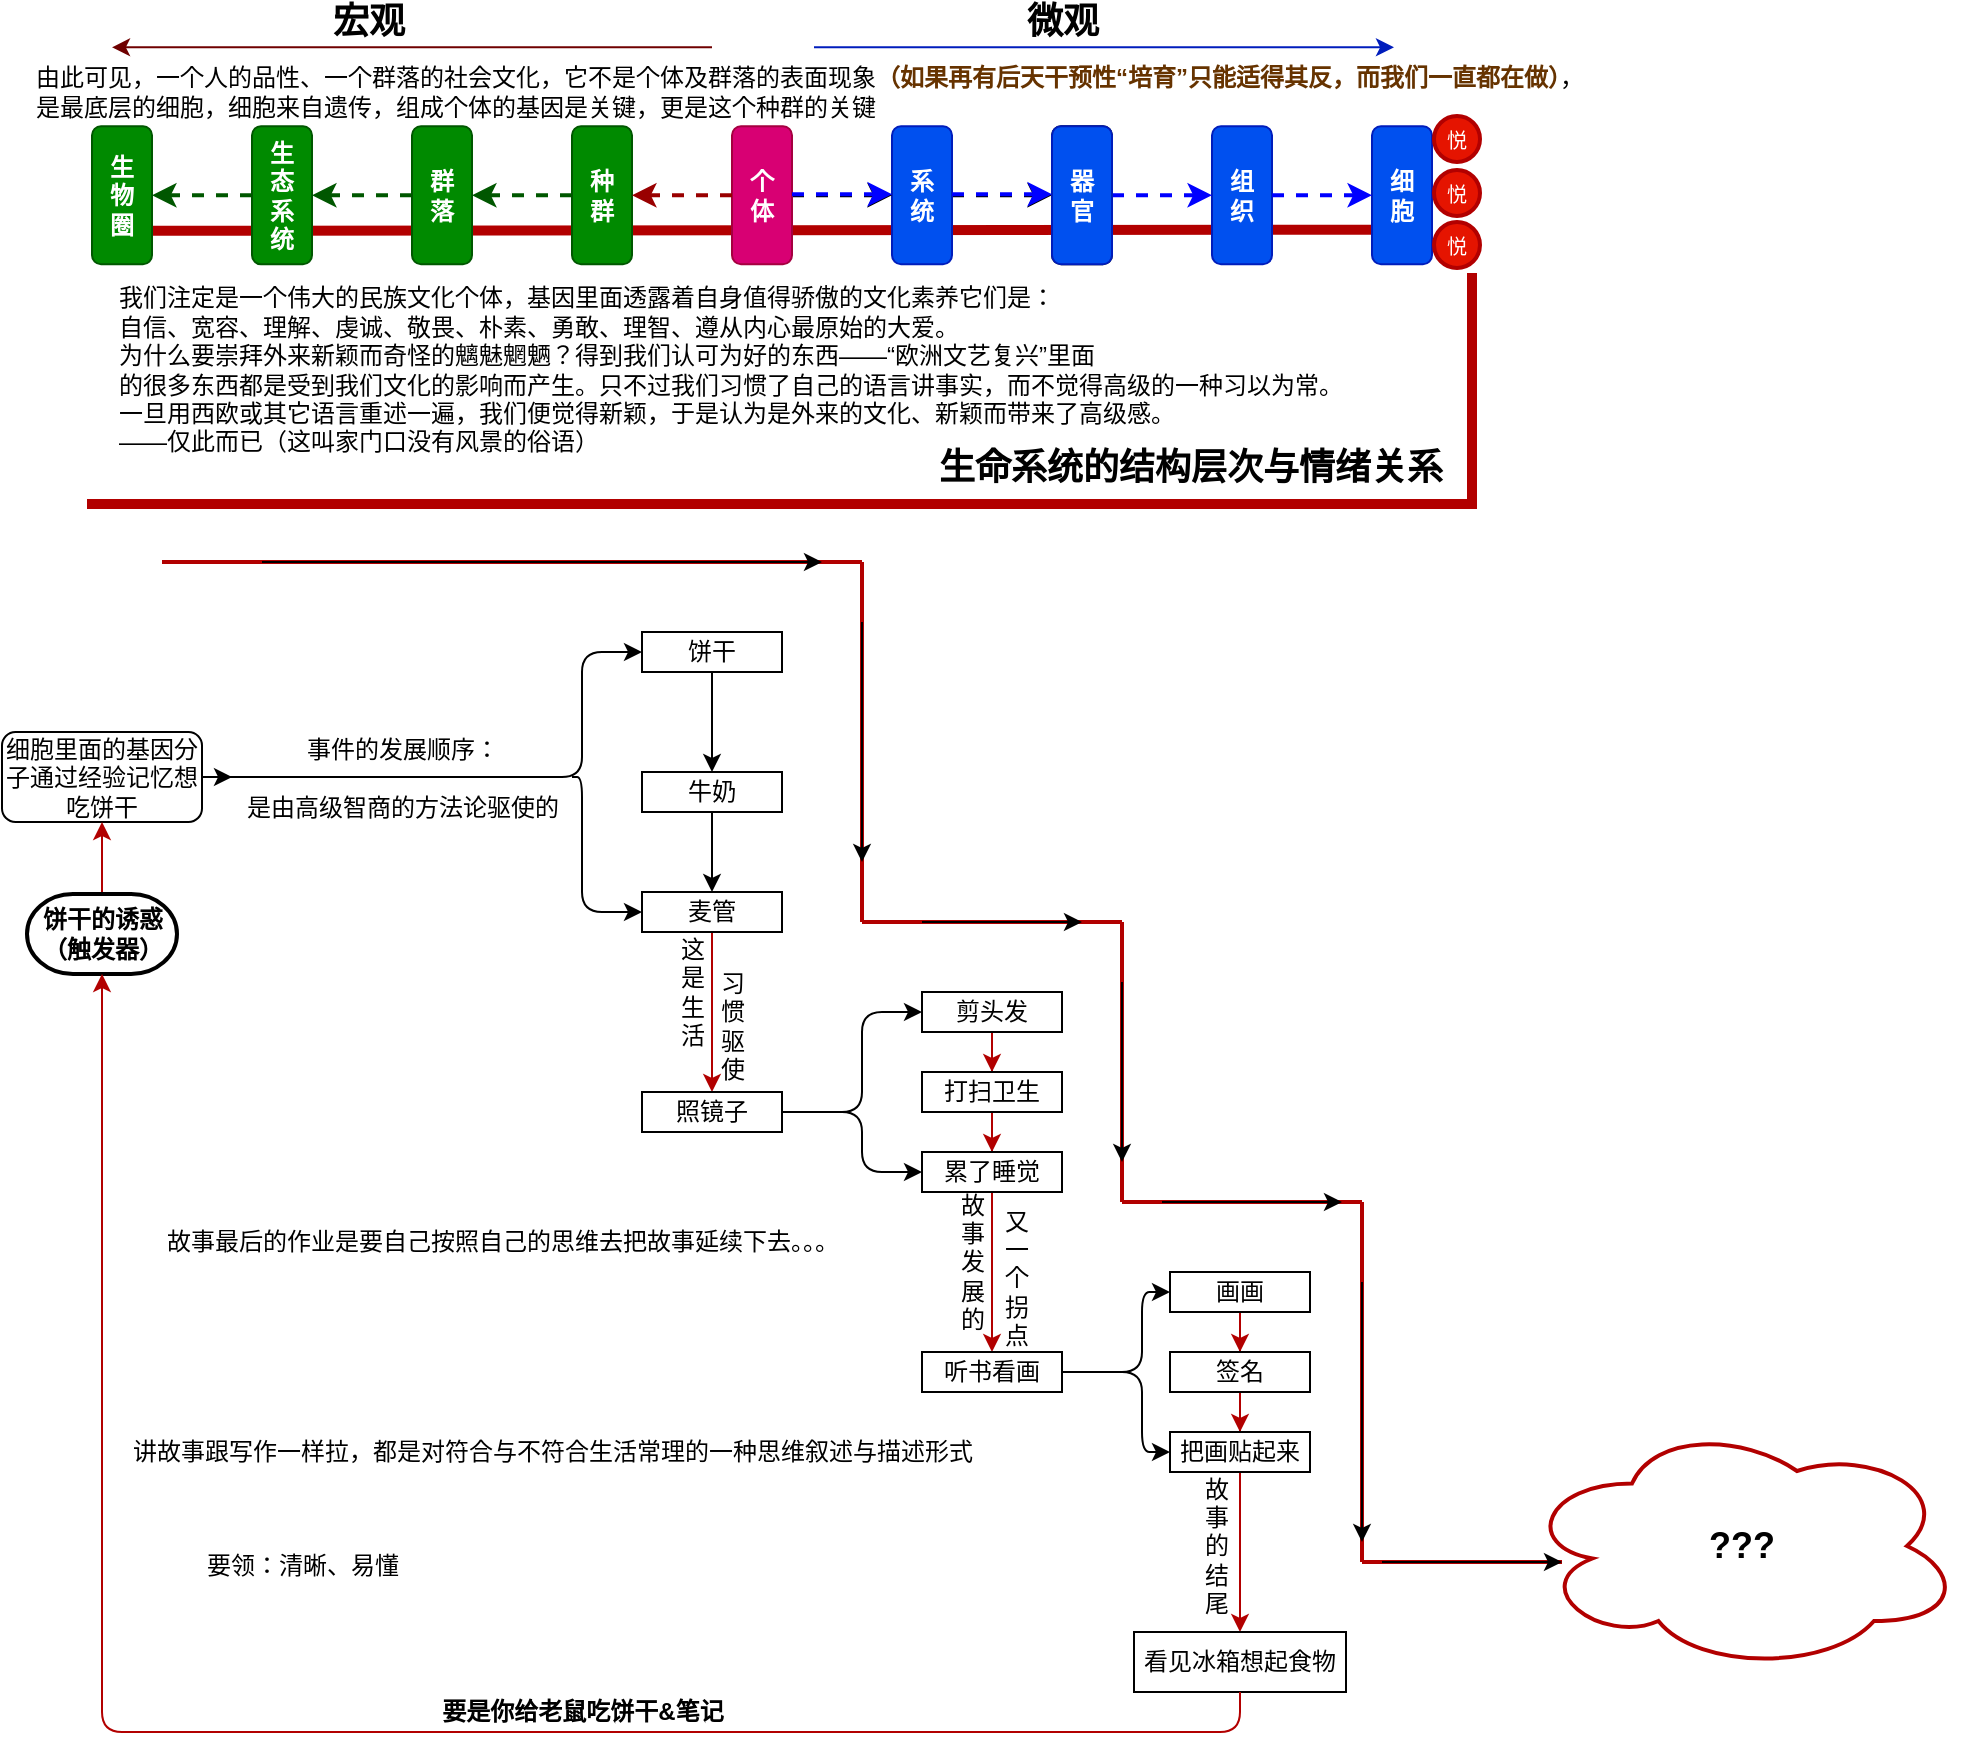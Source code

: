 <mxfile version="21.7.5" type="github">
  <diagram id="CZGxiTV1HHT-Hle2AOIO" name="Page-1">
    <mxGraphModel dx="1434" dy="1919" grid="0" gridSize="10" guides="1" tooltips="1" connect="1" arrows="1" fold="1" page="1" pageScale="1" pageWidth="827" pageHeight="1169" math="0" shadow="0">
      <root>
        <mxCell id="0" />
        <mxCell id="1" parent="0" />
        <mxCell id="zMtAbFJLzHjJMqz4dgE3-95" value="&lt;b&gt;&lt;font style=&quot;font-size: 18px&quot;&gt;???&lt;/font&gt;&lt;/b&gt;" style="ellipse;shape=cloud;whiteSpace=wrap;html=1;strokeColor=#B20000;strokeWidth=2;" parent="1" vertex="1">
          <mxGeometry x="800" y="429.5" width="220" height="125" as="geometry" />
        </mxCell>
        <mxCell id="tRS6Hl0KniXjDHovvrDN-4" value="" style="edgeStyle=orthogonalEdgeStyle;rounded=0;orthogonalLoop=1;jettySize=auto;html=1;" parent="1" source="tRS6Hl0KniXjDHovvrDN-2" target="tRS6Hl0KniXjDHovvrDN-3" edge="1">
          <mxGeometry relative="1" as="geometry" />
        </mxCell>
        <mxCell id="tRS6Hl0KniXjDHovvrDN-2" value="饼干" style="rounded=0;whiteSpace=wrap;html=1;" parent="1" vertex="1">
          <mxGeometry x="360" y="35" width="70" height="20" as="geometry" />
        </mxCell>
        <mxCell id="tRS6Hl0KniXjDHovvrDN-6" value="" style="edgeStyle=orthogonalEdgeStyle;rounded=0;orthogonalLoop=1;jettySize=auto;html=1;" parent="1" source="tRS6Hl0KniXjDHovvrDN-3" target="tRS6Hl0KniXjDHovvrDN-5" edge="1">
          <mxGeometry relative="1" as="geometry" />
        </mxCell>
        <mxCell id="tRS6Hl0KniXjDHovvrDN-3" value="牛奶" style="rounded=0;whiteSpace=wrap;html=1;" parent="1" vertex="1">
          <mxGeometry x="360" y="105" width="70" height="20" as="geometry" />
        </mxCell>
        <mxCell id="zMtAbFJLzHjJMqz4dgE3-47" value="" style="edgeStyle=orthogonalEdgeStyle;rounded=0;orthogonalLoop=1;jettySize=auto;html=1;strokeColor=#B20000;strokeWidth=1;" parent="1" source="tRS6Hl0KniXjDHovvrDN-5" target="zMtAbFJLzHjJMqz4dgE3-46" edge="1">
          <mxGeometry relative="1" as="geometry" />
        </mxCell>
        <mxCell id="tRS6Hl0KniXjDHovvrDN-5" value="麦管" style="rounded=0;whiteSpace=wrap;html=1;" parent="1" vertex="1">
          <mxGeometry x="360" y="165" width="70" height="20" as="geometry" />
        </mxCell>
        <mxCell id="zMtAbFJLzHjJMqz4dgE3-46" value="照镜子" style="rounded=0;whiteSpace=wrap;html=1;" parent="1" vertex="1">
          <mxGeometry x="360" y="265" width="70" height="20" as="geometry" />
        </mxCell>
        <mxCell id="tRS6Hl0KniXjDHovvrDN-10" value="" style="edgeStyle=elbowEdgeStyle;elbow=horizontal;endArrow=classic;html=1;entryX=0;entryY=0.5;entryDx=0;entryDy=0;exitX=1;exitY=0.5;exitDx=0;exitDy=0;" parent="1" source="zMtAbFJLzHjJMqz4dgE3-3" target="tRS6Hl0KniXjDHovvrDN-2" edge="1">
          <mxGeometry width="50" height="50" relative="1" as="geometry">
            <mxPoint x="220" y="115" as="sourcePoint" />
            <mxPoint x="210" y="215" as="targetPoint" />
            <Array as="points">
              <mxPoint x="330" y="85" />
            </Array>
          </mxGeometry>
        </mxCell>
        <mxCell id="tRS6Hl0KniXjDHovvrDN-11" value="" style="edgeStyle=elbowEdgeStyle;elbow=horizontal;endArrow=classic;html=1;entryX=0;entryY=0.5;entryDx=0;entryDy=0;exitX=1;exitY=0.5;exitDx=0;exitDy=0;" parent="1" source="zMtAbFJLzHjJMqz4dgE3-2" target="tRS6Hl0KniXjDHovvrDN-5" edge="1">
          <mxGeometry width="50" height="50" relative="1" as="geometry">
            <mxPoint x="220" y="115" as="sourcePoint" />
            <mxPoint x="370" y="55" as="targetPoint" />
            <Array as="points">
              <mxPoint x="330" y="145" />
            </Array>
          </mxGeometry>
        </mxCell>
        <mxCell id="zMtAbFJLzHjJMqz4dgE3-1" value="&lt;b&gt;要是你给老鼠吃饼干&amp;amp;笔记&lt;/b&gt;" style="text;html=1;align=center;verticalAlign=middle;resizable=0;points=[];autosize=1;" parent="1" vertex="1">
          <mxGeometry x="250" y="565" width="160" height="20" as="geometry" />
        </mxCell>
        <mxCell id="zMtAbFJLzHjJMqz4dgE3-3" value="细胞里面的基因分子通过经验记忆想吃饼干" style="rounded=1;whiteSpace=wrap;html=1;" parent="1" vertex="1">
          <mxGeometry x="40" y="85" width="100" height="45" as="geometry" />
        </mxCell>
        <mxCell id="zMtAbFJLzHjJMqz4dgE3-44" value="" style="edgeStyle=orthogonalEdgeStyle;rounded=0;orthogonalLoop=1;jettySize=auto;html=1;strokeColor=#B20000;strokeWidth=1;entryX=0.5;entryY=1;entryDx=0;entryDy=0;" parent="1" source="zMtAbFJLzHjJMqz4dgE3-4" target="zMtAbFJLzHjJMqz4dgE3-3" edge="1">
          <mxGeometry relative="1" as="geometry">
            <mxPoint x="75" y="85" as="targetPoint" />
          </mxGeometry>
        </mxCell>
        <mxCell id="zMtAbFJLzHjJMqz4dgE3-4" value="&lt;b&gt;饼干的诱惑&lt;br&gt;（触发器）&lt;/b&gt;" style="strokeWidth=2;html=1;shape=mxgraph.flowchart.terminator;whiteSpace=wrap;" parent="1" vertex="1">
          <mxGeometry x="52.5" y="166" width="75" height="40" as="geometry" />
        </mxCell>
        <mxCell id="zMtAbFJLzHjJMqz4dgE3-41" value="" style="group" parent="1" vertex="1" connectable="0">
          <mxGeometry x="85" y="-280" width="806" height="251" as="geometry" />
        </mxCell>
        <mxCell id="zMtAbFJLzHjJMqz4dgE3-36" value="" style="group" parent="zMtAbFJLzHjJMqz4dgE3-41" vertex="1" connectable="0">
          <mxGeometry width="806" height="251" as="geometry" />
        </mxCell>
        <mxCell id="zMtAbFJLzHjJMqz4dgE3-28" value="" style="endArrow=none;html=1;strokeColor=#B20000;strokeWidth=5;entryX=0;entryY=0.75;entryDx=0;entryDy=0;fillColor=#e51400;" parent="zMtAbFJLzHjJMqz4dgE3-36" target="zMtAbFJLzHjJMqz4dgE3-17" edge="1">
          <mxGeometry width="50" height="50" relative="1" as="geometry">
            <mxPoint x="30" y="114.366" as="sourcePoint" />
            <mxPoint x="150" y="111.408" as="targetPoint" />
          </mxGeometry>
        </mxCell>
        <mxCell id="zMtAbFJLzHjJMqz4dgE3-9" value="生&lt;br&gt;物&lt;br&gt;圈" style="rounded=1;whiteSpace=wrap;html=1;fontStyle=1;fillColor=#008a00;strokeColor=#005700;fontColor=#ffffff;" parent="zMtAbFJLzHjJMqz4dgE3-36" vertex="1">
          <mxGeometry y="62.113" width="30" height="69.014" as="geometry" />
        </mxCell>
        <mxCell id="zMtAbFJLzHjJMqz4dgE3-25" value="" style="edgeStyle=orthogonalEdgeStyle;rounded=0;orthogonalLoop=1;jettySize=auto;html=1;dashed=1;strokeWidth=2;strokeColor=#005700;fillColor=#008a00;" parent="zMtAbFJLzHjJMqz4dgE3-36" source="zMtAbFJLzHjJMqz4dgE3-10" target="zMtAbFJLzHjJMqz4dgE3-9" edge="1">
          <mxGeometry relative="1" as="geometry" />
        </mxCell>
        <mxCell id="zMtAbFJLzHjJMqz4dgE3-10" value="生&lt;br&gt;态&lt;br&gt;系&lt;br&gt;统" style="rounded=1;whiteSpace=wrap;html=1;fontStyle=1;fillColor=#008a00;strokeColor=#005700;fontColor=#ffffff;" parent="zMtAbFJLzHjJMqz4dgE3-36" vertex="1">
          <mxGeometry x="80" y="62.113" width="30" height="69.014" as="geometry" />
        </mxCell>
        <mxCell id="zMtAbFJLzHjJMqz4dgE3-24" value="" style="edgeStyle=orthogonalEdgeStyle;rounded=0;orthogonalLoop=1;jettySize=auto;html=1;dashed=1;strokeWidth=2;strokeColor=#005700;fillColor=#008a00;" parent="zMtAbFJLzHjJMqz4dgE3-36" source="zMtAbFJLzHjJMqz4dgE3-11" target="zMtAbFJLzHjJMqz4dgE3-10" edge="1">
          <mxGeometry relative="1" as="geometry" />
        </mxCell>
        <mxCell id="zMtAbFJLzHjJMqz4dgE3-11" value="群&lt;br&gt;落" style="rounded=1;whiteSpace=wrap;html=1;fontStyle=1;fillColor=#008a00;strokeColor=#005700;fontColor=#ffffff;" parent="zMtAbFJLzHjJMqz4dgE3-36" vertex="1">
          <mxGeometry x="160" y="62.113" width="30" height="69.014" as="geometry" />
        </mxCell>
        <mxCell id="zMtAbFJLzHjJMqz4dgE3-12" value="器&lt;br&gt;官" style="rounded=1;whiteSpace=wrap;html=1;fontStyle=1" parent="zMtAbFJLzHjJMqz4dgE3-36" vertex="1">
          <mxGeometry x="480" y="62.113" width="30" height="69.014" as="geometry" />
        </mxCell>
        <mxCell id="zMtAbFJLzHjJMqz4dgE3-19" value="" style="edgeStyle=orthogonalEdgeStyle;rounded=0;orthogonalLoop=1;jettySize=auto;html=1;strokeWidth=2;dashed=1;" parent="zMtAbFJLzHjJMqz4dgE3-36" source="zMtAbFJLzHjJMqz4dgE3-13" target="zMtAbFJLzHjJMqz4dgE3-12" edge="1">
          <mxGeometry relative="1" as="geometry" />
        </mxCell>
        <mxCell id="zMtAbFJLzHjJMqz4dgE3-13" value="系&lt;br&gt;统" style="rounded=1;whiteSpace=wrap;html=1;fontStyle=1;fillColor=#0050ef;strokeColor=#001DBC;fontColor=#ffffff;" parent="zMtAbFJLzHjJMqz4dgE3-36" vertex="1">
          <mxGeometry x="400" y="62.113" width="30" height="69.014" as="geometry" />
        </mxCell>
        <mxCell id="zMtAbFJLzHjJMqz4dgE3-18" value="" style="edgeStyle=orthogonalEdgeStyle;rounded=0;orthogonalLoop=1;jettySize=auto;html=1;strokeWidth=2;dashed=1;" parent="zMtAbFJLzHjJMqz4dgE3-36" source="zMtAbFJLzHjJMqz4dgE3-14" target="zMtAbFJLzHjJMqz4dgE3-13" edge="1">
          <mxGeometry relative="1" as="geometry" />
        </mxCell>
        <mxCell id="zMtAbFJLzHjJMqz4dgE3-14" value="个&lt;br&gt;体" style="rounded=1;whiteSpace=wrap;html=1;fontStyle=1;fillColor=#d80073;strokeColor=#A50040;fontColor=#ffffff;" parent="zMtAbFJLzHjJMqz4dgE3-36" vertex="1">
          <mxGeometry x="320" y="62.113" width="30" height="69.014" as="geometry" />
        </mxCell>
        <mxCell id="zMtAbFJLzHjJMqz4dgE3-23" value="" style="edgeStyle=orthogonalEdgeStyle;rounded=0;orthogonalLoop=1;jettySize=auto;html=1;dashed=1;strokeWidth=2;strokeColor=#005700;fillColor=#008a00;" parent="zMtAbFJLzHjJMqz4dgE3-36" source="zMtAbFJLzHjJMqz4dgE3-15" target="zMtAbFJLzHjJMqz4dgE3-11" edge="1">
          <mxGeometry relative="1" as="geometry" />
        </mxCell>
        <mxCell id="zMtAbFJLzHjJMqz4dgE3-15" value="种&lt;br&gt;群" style="rounded=1;whiteSpace=wrap;html=1;fontStyle=1;fillColor=#008a00;strokeColor=#005700;fontColor=#ffffff;" parent="zMtAbFJLzHjJMqz4dgE3-36" vertex="1">
          <mxGeometry x="240" y="62.113" width="30" height="69.014" as="geometry" />
        </mxCell>
        <mxCell id="zMtAbFJLzHjJMqz4dgE3-22" value="" style="edgeStyle=orthogonalEdgeStyle;rounded=0;orthogonalLoop=1;jettySize=auto;html=1;dashed=1;strokeWidth=2;strokeColor=#990000;" parent="zMtAbFJLzHjJMqz4dgE3-36" source="zMtAbFJLzHjJMqz4dgE3-14" target="zMtAbFJLzHjJMqz4dgE3-15" edge="1">
          <mxGeometry relative="1" as="geometry" />
        </mxCell>
        <mxCell id="zMtAbFJLzHjJMqz4dgE3-16" value="组&lt;br&gt;织" style="rounded=1;whiteSpace=wrap;html=1;fontStyle=1;fillColor=#0050ef;strokeColor=#001DBC;fontColor=#ffffff;" parent="zMtAbFJLzHjJMqz4dgE3-36" vertex="1">
          <mxGeometry x="560" y="62.113" width="30" height="69.014" as="geometry" />
        </mxCell>
        <mxCell id="zMtAbFJLzHjJMqz4dgE3-20" value="" style="edgeStyle=orthogonalEdgeStyle;rounded=0;orthogonalLoop=1;jettySize=auto;html=1;strokeWidth=2;dashed=1;strokeColor=#0000FF;" parent="zMtAbFJLzHjJMqz4dgE3-36" source="zMtAbFJLzHjJMqz4dgE3-12" target="zMtAbFJLzHjJMqz4dgE3-16" edge="1">
          <mxGeometry relative="1" as="geometry" />
        </mxCell>
        <mxCell id="zMtAbFJLzHjJMqz4dgE3-17" value="细&lt;br&gt;胞" style="rounded=1;whiteSpace=wrap;html=1;fontStyle=1;fillColor=#0050ef;strokeColor=#001DBC;fontColor=#ffffff;" parent="zMtAbFJLzHjJMqz4dgE3-36" vertex="1">
          <mxGeometry x="640" y="62.113" width="30" height="69.014" as="geometry" />
        </mxCell>
        <mxCell id="zMtAbFJLzHjJMqz4dgE3-21" value="" style="edgeStyle=orthogonalEdgeStyle;rounded=0;orthogonalLoop=1;jettySize=auto;html=1;strokeWidth=2;dashed=1;strokeColor=#0000FF;" parent="zMtAbFJLzHjJMqz4dgE3-36" source="zMtAbFJLzHjJMqz4dgE3-16" target="zMtAbFJLzHjJMqz4dgE3-17" edge="1">
          <mxGeometry relative="1" as="geometry" />
        </mxCell>
        <mxCell id="zMtAbFJLzHjJMqz4dgE3-26" value="" style="edgeStyle=orthogonalEdgeStyle;rounded=0;orthogonalLoop=1;jettySize=auto;html=1;strokeWidth=2;dashed=1;strokeColor=#0000FF;" parent="zMtAbFJLzHjJMqz4dgE3-36" edge="1">
          <mxGeometry relative="1" as="geometry">
            <mxPoint x="430" y="96.127" as="sourcePoint" />
            <mxPoint x="480" y="96.127" as="targetPoint" />
          </mxGeometry>
        </mxCell>
        <mxCell id="zMtAbFJLzHjJMqz4dgE3-27" value="" style="edgeStyle=orthogonalEdgeStyle;rounded=0;orthogonalLoop=1;jettySize=auto;html=1;strokeWidth=2;dashed=1;strokeColor=#0000FF;" parent="zMtAbFJLzHjJMqz4dgE3-36" edge="1">
          <mxGeometry relative="1" as="geometry">
            <mxPoint x="350" y="96.127" as="sourcePoint" />
            <mxPoint x="400" y="96.127" as="targetPoint" />
          </mxGeometry>
        </mxCell>
        <mxCell id="zMtAbFJLzHjJMqz4dgE3-29" value="器&lt;br&gt;官" style="rounded=1;whiteSpace=wrap;html=1;fontStyle=1;fillColor=#0050ef;strokeColor=#001DBC;fontColor=#ffffff;" parent="zMtAbFJLzHjJMqz4dgE3-36" vertex="1">
          <mxGeometry x="480" y="62.113" width="30" height="69.014" as="geometry" />
        </mxCell>
        <mxCell id="zMtAbFJLzHjJMqz4dgE3-30" value="" style="endArrow=classic;html=1;strokeColor=#001DBC;strokeWidth=1;fillColor=#0050ef;" parent="zMtAbFJLzHjJMqz4dgE3-36" edge="1">
          <mxGeometry width="50" height="50" relative="1" as="geometry">
            <mxPoint x="361" y="22.676" as="sourcePoint" />
            <mxPoint x="651" y="22.676" as="targetPoint" />
          </mxGeometry>
        </mxCell>
        <mxCell id="zMtAbFJLzHjJMqz4dgE3-31" value="" style="endArrow=classic;html=1;strokeColor=#6F0000;strokeWidth=1;fillColor=#a20025;" parent="zMtAbFJLzHjJMqz4dgE3-36" edge="1">
          <mxGeometry width="50" height="50" relative="1" as="geometry">
            <mxPoint x="310" y="22.676" as="sourcePoint" />
            <mxPoint x="10" y="22.676" as="targetPoint" />
          </mxGeometry>
        </mxCell>
        <mxCell id="zMtAbFJLzHjJMqz4dgE3-32" value="&lt;b&gt;&lt;font style=&quot;font-size: 18px&quot;&gt;宏观&lt;/font&gt;&lt;/b&gt;" style="text;html=1;align=center;verticalAlign=middle;resizable=0;points=[];autosize=1;" parent="zMtAbFJLzHjJMqz4dgE3-36" vertex="1">
          <mxGeometry x="113" width="50" height="20" as="geometry" />
        </mxCell>
        <mxCell id="zMtAbFJLzHjJMqz4dgE3-33" value="&lt;b&gt;&lt;font style=&quot;font-size: 18px&quot;&gt;微观&lt;/font&gt;&lt;/b&gt;" style="text;html=1;align=center;verticalAlign=middle;resizable=0;points=[];autosize=1;" parent="zMtAbFJLzHjJMqz4dgE3-36" vertex="1">
          <mxGeometry x="460" width="50" height="20" as="geometry" />
        </mxCell>
        <mxCell id="zMtAbFJLzHjJMqz4dgE3-34" value="" style="shape=partialRectangle;whiteSpace=wrap;html=1;top=0;left=0;fillColor=none;strokeColor=#B20000;strokeWidth=5;" parent="zMtAbFJLzHjJMqz4dgE3-36" vertex="1">
          <mxGeometry y="138.03" width="690" height="112.97" as="geometry" />
        </mxCell>
        <mxCell id="zMtAbFJLzHjJMqz4dgE3-35" value="&lt;b&gt;&lt;font style=&quot;font-size: 18px&quot;&gt;生命系统的结构层次与情绪关系&lt;/font&gt;&lt;/b&gt;" style="text;html=1;align=center;verticalAlign=middle;resizable=0;points=[];autosize=1;" parent="zMtAbFJLzHjJMqz4dgE3-36" vertex="1">
          <mxGeometry x="414" y="223.0" width="270" height="20" as="geometry" />
        </mxCell>
        <mxCell id="aU6ZqE62vAwaajKzGN5h-1" value="&lt;div style=&quot;text-align: left;&quot;&gt;&lt;span style=&quot;background-color: initial;&quot;&gt;我们注定是一个伟大的民族文化个体，基因里面透露着自身值得骄傲的文化素养它们是：&lt;/span&gt;&lt;/div&gt;&lt;div style=&quot;text-align: left;&quot;&gt;&lt;span style=&quot;background-color: initial;&quot;&gt;自信、宽容、理解、虔诚、敬畏、朴素、勇敢、理智、遵从内心最原始的大爱。&lt;/span&gt;&lt;/div&gt;&lt;div style=&quot;text-align: left;&quot;&gt;为什么要崇拜外来新颖而奇怪的魑魅魍魉&lt;span style=&quot;background-color: initial;&quot;&gt;？得到我们认可为好的东西——“欧洲文艺复兴”里面&lt;/span&gt;&lt;/div&gt;&lt;div style=&quot;text-align: left;&quot;&gt;&lt;span style=&quot;background-color: initial;&quot;&gt;的很多东西都是受到我们文化的影响而产生。只不过&lt;/span&gt;&lt;span style=&quot;background-color: initial;&quot;&gt;我们习惯了自己的语言讲事实，而不觉得高级的一种习以为常。&lt;/span&gt;&lt;/div&gt;&lt;div style=&quot;text-align: left;&quot;&gt;&lt;span style=&quot;background-color: initial;&quot;&gt;一旦用西欧或其它语言重述一遍，我们便觉得新颖，于是认为是外来的文化、新颖而带来了高级感。&lt;/span&gt;&lt;/div&gt;&lt;div style=&quot;text-align: left;&quot;&gt;&lt;span style=&quot;background-color: initial;&quot;&gt;——仅此而已（这叫家门口没有风景的俗语）&lt;/span&gt;&lt;/div&gt;" style="text;html=1;align=center;verticalAlign=middle;resizable=0;points=[];autosize=1;strokeColor=none;fillColor=none;" vertex="1" parent="zMtAbFJLzHjJMqz4dgE3-36">
          <mxGeometry x="4" y="135" width="630" height="98" as="geometry" />
        </mxCell>
        <mxCell id="zMtAbFJLzHjJMqz4dgE3-40" value="由此可见，一个人的品性、一个群落的社会文化，它不是个体及群落的表面现象&lt;b&gt;&lt;font color=&quot;#663300&quot;&gt;（如果再有后天干预性“培育”只能适得其反，而我们一直都在做）&lt;/font&gt;&lt;/b&gt;，&lt;br&gt;是最底层的细胞，细胞来自遗传，组成个体的基因是关键，更是这个种群的关键" style="text;html=1;align=left;verticalAlign=middle;resizable=0;points=[];autosize=1;" parent="zMtAbFJLzHjJMqz4dgE3-36" vertex="1">
          <mxGeometry x="-30" y="24.997" width="798" height="41" as="geometry" />
        </mxCell>
        <mxCell id="zMtAbFJLzHjJMqz4dgE3-37" value="&lt;span style=&quot;font-size: 10px&quot;&gt;悦&lt;/span&gt;" style="ellipse;whiteSpace=wrap;html=1;aspect=fixed;strokeColor=#B20000;strokeWidth=2;fillColor=#e51400;fontColor=#ffffff;" parent="zMtAbFJLzHjJMqz4dgE3-41" vertex="1">
          <mxGeometry x="671" y="57" width="23" height="23" as="geometry" />
        </mxCell>
        <mxCell id="zMtAbFJLzHjJMqz4dgE3-38" value="&lt;span style=&quot;font-size: 10px&quot;&gt;悦&lt;/span&gt;" style="ellipse;whiteSpace=wrap;html=1;aspect=fixed;strokeColor=#B20000;strokeWidth=2;fillColor=#e51400;fontColor=#ffffff;" parent="zMtAbFJLzHjJMqz4dgE3-41" vertex="1">
          <mxGeometry x="671" y="84" width="23" height="23" as="geometry" />
        </mxCell>
        <mxCell id="zMtAbFJLzHjJMqz4dgE3-39" value="&lt;span style=&quot;font-size: 10px&quot;&gt;悦&lt;/span&gt;" style="ellipse;whiteSpace=wrap;html=1;aspect=fixed;strokeColor=#B20000;strokeWidth=2;fillColor=#e51400;fontColor=#ffffff;" parent="zMtAbFJLzHjJMqz4dgE3-41" vertex="1">
          <mxGeometry x="671" y="110" width="23" height="23" as="geometry" />
        </mxCell>
        <mxCell id="zMtAbFJLzHjJMqz4dgE3-2" value="事件的发展顺序：&lt;br&gt;&lt;br&gt;是由高级智商的方法论驱使的" style="text;html=1;align=center;verticalAlign=middle;resizable=0;points=[];autosize=1;" parent="1" vertex="1">
          <mxGeometry x="155" y="82.5" width="170" height="50" as="geometry" />
        </mxCell>
        <mxCell id="zMtAbFJLzHjJMqz4dgE3-45" value="" style="edgeStyle=elbowEdgeStyle;elbow=horizontal;endArrow=classic;html=1;entryX=0;entryY=0.5;entryDx=0;entryDy=0;exitX=1;exitY=0.5;exitDx=0;exitDy=0;" parent="1" source="zMtAbFJLzHjJMqz4dgE3-3" target="zMtAbFJLzHjJMqz4dgE3-2" edge="1">
          <mxGeometry width="50" height="50" relative="1" as="geometry">
            <mxPoint x="140" y="107.5" as="sourcePoint" />
            <mxPoint x="360" y="175" as="targetPoint" />
            <Array as="points" />
          </mxGeometry>
        </mxCell>
        <mxCell id="zMtAbFJLzHjJMqz4dgE3-48" value="这&lt;br&gt;是&lt;br&gt;生&lt;br&gt;活" style="text;html=1;align=center;verticalAlign=middle;resizable=0;points=[];autosize=1;" parent="1" vertex="1">
          <mxGeometry x="370" y="185" width="30" height="60" as="geometry" />
        </mxCell>
        <mxCell id="zMtAbFJLzHjJMqz4dgE3-50" value="&lt;br&gt;习&lt;br&gt;惯&lt;br&gt;驱&lt;br&gt;使" style="text;html=1;align=center;verticalAlign=middle;resizable=0;points=[];autosize=1;" parent="1" vertex="1">
          <mxGeometry x="390" y="185" width="30" height="80" as="geometry" />
        </mxCell>
        <mxCell id="zMtAbFJLzHjJMqz4dgE3-56" value="" style="edgeStyle=orthogonalEdgeStyle;rounded=0;orthogonalLoop=1;jettySize=auto;html=1;strokeColor=#B20000;strokeWidth=1;entryX=0.5;entryY=0;entryDx=0;entryDy=0;" parent="1" source="zMtAbFJLzHjJMqz4dgE3-51" target="zMtAbFJLzHjJMqz4dgE3-52" edge="1">
          <mxGeometry relative="1" as="geometry" />
        </mxCell>
        <mxCell id="zMtAbFJLzHjJMqz4dgE3-51" value="剪头发" style="rounded=0;whiteSpace=wrap;html=1;" parent="1" vertex="1">
          <mxGeometry x="500" y="215" width="70" height="20" as="geometry" />
        </mxCell>
        <mxCell id="zMtAbFJLzHjJMqz4dgE3-58" value="" style="edgeStyle=orthogonalEdgeStyle;rounded=0;orthogonalLoop=1;jettySize=auto;html=1;strokeColor=#B20000;strokeWidth=1;entryX=0.5;entryY=0;entryDx=0;entryDy=0;" parent="1" source="zMtAbFJLzHjJMqz4dgE3-52" target="zMtAbFJLzHjJMqz4dgE3-53" edge="1">
          <mxGeometry relative="1" as="geometry">
            <mxPoint x="535" y="355" as="targetPoint" />
          </mxGeometry>
        </mxCell>
        <mxCell id="zMtAbFJLzHjJMqz4dgE3-52" value="打扫卫生" style="rounded=0;whiteSpace=wrap;html=1;" parent="1" vertex="1">
          <mxGeometry x="500" y="255" width="70" height="20" as="geometry" />
        </mxCell>
        <mxCell id="zMtAbFJLzHjJMqz4dgE3-60" value="" style="edgeStyle=orthogonalEdgeStyle;rounded=0;orthogonalLoop=1;jettySize=auto;html=1;strokeColor=#B20000;strokeWidth=1;" parent="1" source="zMtAbFJLzHjJMqz4dgE3-53" target="zMtAbFJLzHjJMqz4dgE3-59" edge="1">
          <mxGeometry relative="1" as="geometry" />
        </mxCell>
        <mxCell id="zMtAbFJLzHjJMqz4dgE3-53" value="累了睡觉" style="rounded=0;whiteSpace=wrap;html=1;" parent="1" vertex="1">
          <mxGeometry x="500" y="295" width="70" height="20" as="geometry" />
        </mxCell>
        <mxCell id="zMtAbFJLzHjJMqz4dgE3-59" value="听书看画" style="rounded=0;whiteSpace=wrap;html=1;" parent="1" vertex="1">
          <mxGeometry x="500" y="395" width="70" height="20" as="geometry" />
        </mxCell>
        <mxCell id="zMtAbFJLzHjJMqz4dgE3-54" value="" style="edgeStyle=elbowEdgeStyle;elbow=horizontal;endArrow=classic;html=1;entryX=0;entryY=0.5;entryDx=0;entryDy=0;exitX=1;exitY=0.5;exitDx=0;exitDy=0;" parent="1" source="zMtAbFJLzHjJMqz4dgE3-46" target="zMtAbFJLzHjJMqz4dgE3-51" edge="1">
          <mxGeometry width="50" height="50" relative="1" as="geometry">
            <mxPoint x="150" y="117.5" as="sourcePoint" />
            <mxPoint x="370" y="55" as="targetPoint" />
            <Array as="points">
              <mxPoint x="470" y="255" />
            </Array>
          </mxGeometry>
        </mxCell>
        <mxCell id="zMtAbFJLzHjJMqz4dgE3-55" value="" style="edgeStyle=elbowEdgeStyle;elbow=horizontal;endArrow=classic;html=1;entryX=0;entryY=0.5;entryDx=0;entryDy=0;exitX=1;exitY=0.5;exitDx=0;exitDy=0;" parent="1" source="zMtAbFJLzHjJMqz4dgE3-46" target="zMtAbFJLzHjJMqz4dgE3-53" edge="1">
          <mxGeometry width="50" height="50" relative="1" as="geometry">
            <mxPoint x="440" y="290" as="sourcePoint" />
            <mxPoint x="510" y="235" as="targetPoint" />
            <Array as="points">
              <mxPoint x="470" y="285" />
            </Array>
          </mxGeometry>
        </mxCell>
        <mxCell id="zMtAbFJLzHjJMqz4dgE3-61" value="故&lt;br&gt;事&lt;br&gt;发&lt;br&gt;展&lt;br&gt;的" style="text;html=1;align=center;verticalAlign=middle;resizable=0;points=[];autosize=1;" parent="1" vertex="1">
          <mxGeometry x="510" y="310" width="30" height="80" as="geometry" />
        </mxCell>
        <mxCell id="zMtAbFJLzHjJMqz4dgE3-62" value="又&lt;br&gt;一&lt;br&gt;个&lt;br&gt;拐&lt;br&gt;点" style="text;html=1;align=center;verticalAlign=middle;resizable=0;points=[];autosize=1;" parent="1" vertex="1">
          <mxGeometry x="532" y="318" width="30" height="80" as="geometry" />
        </mxCell>
        <mxCell id="zMtAbFJLzHjJMqz4dgE3-63" value="" style="edgeStyle=orthogonalEdgeStyle;rounded=0;orthogonalLoop=1;jettySize=auto;html=1;strokeColor=#B20000;strokeWidth=1;entryX=0.5;entryY=0;entryDx=0;entryDy=0;" parent="1" source="zMtAbFJLzHjJMqz4dgE3-64" target="zMtAbFJLzHjJMqz4dgE3-66" edge="1">
          <mxGeometry relative="1" as="geometry" />
        </mxCell>
        <mxCell id="zMtAbFJLzHjJMqz4dgE3-64" value="画画" style="rounded=0;whiteSpace=wrap;html=1;" parent="1" vertex="1">
          <mxGeometry x="624" y="355" width="70" height="20" as="geometry" />
        </mxCell>
        <mxCell id="zMtAbFJLzHjJMqz4dgE3-65" value="" style="edgeStyle=orthogonalEdgeStyle;rounded=0;orthogonalLoop=1;jettySize=auto;html=1;strokeColor=#B20000;strokeWidth=1;entryX=0.5;entryY=0;entryDx=0;entryDy=0;" parent="1" source="zMtAbFJLzHjJMqz4dgE3-66" target="zMtAbFJLzHjJMqz4dgE3-67" edge="1">
          <mxGeometry relative="1" as="geometry">
            <mxPoint x="659" y="495" as="targetPoint" />
          </mxGeometry>
        </mxCell>
        <mxCell id="zMtAbFJLzHjJMqz4dgE3-66" value="签名" style="rounded=0;whiteSpace=wrap;html=1;" parent="1" vertex="1">
          <mxGeometry x="624" y="395" width="70" height="20" as="geometry" />
        </mxCell>
        <mxCell id="zMtAbFJLzHjJMqz4dgE3-71" value="" style="edgeStyle=orthogonalEdgeStyle;rounded=0;orthogonalLoop=1;jettySize=auto;html=1;strokeColor=#B20000;strokeWidth=1;" parent="1" source="zMtAbFJLzHjJMqz4dgE3-67" target="zMtAbFJLzHjJMqz4dgE3-70" edge="1">
          <mxGeometry relative="1" as="geometry" />
        </mxCell>
        <mxCell id="zMtAbFJLzHjJMqz4dgE3-67" value="把画贴起来" style="rounded=0;whiteSpace=wrap;html=1;" parent="1" vertex="1">
          <mxGeometry x="624" y="435" width="70" height="20" as="geometry" />
        </mxCell>
        <mxCell id="zMtAbFJLzHjJMqz4dgE3-70" value="看见冰箱想起食物" style="rounded=0;whiteSpace=wrap;html=1;" parent="1" vertex="1">
          <mxGeometry x="606" y="535" width="106" height="30" as="geometry" />
        </mxCell>
        <mxCell id="zMtAbFJLzHjJMqz4dgE3-68" value="" style="edgeStyle=elbowEdgeStyle;elbow=horizontal;endArrow=classic;html=1;entryX=0;entryY=0.5;entryDx=0;entryDy=0;exitX=1;exitY=0.5;exitDx=0;exitDy=0;" parent="1" source="zMtAbFJLzHjJMqz4dgE3-59" target="zMtAbFJLzHjJMqz4dgE3-64" edge="1">
          <mxGeometry width="50" height="50" relative="1" as="geometry">
            <mxPoint x="440" y="285" as="sourcePoint" />
            <mxPoint x="510" y="235" as="targetPoint" />
            <Array as="points">
              <mxPoint x="610" y="375" />
              <mxPoint x="590" y="395" />
            </Array>
          </mxGeometry>
        </mxCell>
        <mxCell id="zMtAbFJLzHjJMqz4dgE3-69" value="" style="edgeStyle=elbowEdgeStyle;elbow=horizontal;endArrow=classic;html=1;entryX=0;entryY=0.5;entryDx=0;entryDy=0;exitX=1;exitY=0.5;exitDx=0;exitDy=0;" parent="1" source="zMtAbFJLzHjJMqz4dgE3-59" target="zMtAbFJLzHjJMqz4dgE3-67" edge="1">
          <mxGeometry width="50" height="50" relative="1" as="geometry">
            <mxPoint x="580" y="415" as="sourcePoint" />
            <mxPoint x="630" y="375" as="targetPoint" />
            <Array as="points">
              <mxPoint x="610" y="415" />
              <mxPoint x="590" y="425" />
              <mxPoint x="600" y="405" />
            </Array>
          </mxGeometry>
        </mxCell>
        <mxCell id="zMtAbFJLzHjJMqz4dgE3-72" value="故&lt;br&gt;事&lt;br&gt;的&lt;br&gt;结&lt;br&gt;尾" style="text;html=1;align=center;verticalAlign=middle;resizable=0;points=[];autosize=1;" parent="1" vertex="1">
          <mxGeometry x="632" y="452" width="30" height="80" as="geometry" />
        </mxCell>
        <mxCell id="zMtAbFJLzHjJMqz4dgE3-73" value="" style="edgeStyle=elbowEdgeStyle;elbow=vertical;endArrow=classic;html=1;strokeColor=#B20000;strokeWidth=1;exitX=0.5;exitY=1;exitDx=0;exitDy=0;entryX=0.5;entryY=1;entryDx=0;entryDy=0;entryPerimeter=0;" parent="1" source="zMtAbFJLzHjJMqz4dgE3-70" target="zMtAbFJLzHjJMqz4dgE3-4" edge="1">
          <mxGeometry width="50" height="50" relative="1" as="geometry">
            <mxPoint x="240" y="585" as="sourcePoint" />
            <mxPoint x="290" y="535" as="targetPoint" />
            <Array as="points">
              <mxPoint x="440" y="585" />
              <mxPoint x="420" y="595" />
              <mxPoint x="410" y="595" />
            </Array>
          </mxGeometry>
        </mxCell>
        <mxCell id="zMtAbFJLzHjJMqz4dgE3-79" value="" style="endArrow=none;html=1;strokeColor=#B20000;strokeWidth=1;" parent="1" edge="1">
          <mxGeometry width="50" height="50" relative="1" as="geometry">
            <mxPoint x="120" as="sourcePoint" />
            <mxPoint x="470" as="targetPoint" />
          </mxGeometry>
        </mxCell>
        <mxCell id="zMtAbFJLzHjJMqz4dgE3-80" value="" style="endArrow=none;html=1;strokeColor=#B20000;strokeWidth=2;" parent="1" edge="1">
          <mxGeometry width="50" height="50" relative="1" as="geometry">
            <mxPoint x="470" as="sourcePoint" />
            <mxPoint x="470" y="180" as="targetPoint" />
          </mxGeometry>
        </mxCell>
        <mxCell id="zMtAbFJLzHjJMqz4dgE3-81" value="" style="endArrow=none;html=1;strokeColor=#B20000;strokeWidth=2;" parent="1" edge="1">
          <mxGeometry width="50" height="50" relative="1" as="geometry">
            <mxPoint x="120" as="sourcePoint" />
            <mxPoint x="470" as="targetPoint" />
          </mxGeometry>
        </mxCell>
        <mxCell id="zMtAbFJLzHjJMqz4dgE3-82" value="" style="endArrow=none;html=1;strokeColor=#B20000;strokeWidth=2;" parent="1" edge="1">
          <mxGeometry width="50" height="50" relative="1" as="geometry">
            <mxPoint x="600" y="180" as="sourcePoint" />
            <mxPoint x="470" y="180" as="targetPoint" />
          </mxGeometry>
        </mxCell>
        <mxCell id="zMtAbFJLzHjJMqz4dgE3-83" value="" style="endArrow=none;html=1;strokeColor=#B20000;strokeWidth=2;" parent="1" edge="1">
          <mxGeometry width="50" height="50" relative="1" as="geometry">
            <mxPoint x="600" y="180" as="sourcePoint" />
            <mxPoint x="600" y="320" as="targetPoint" />
          </mxGeometry>
        </mxCell>
        <mxCell id="zMtAbFJLzHjJMqz4dgE3-84" value="" style="endArrow=none;html=1;strokeColor=#B20000;strokeWidth=2;" parent="1" edge="1">
          <mxGeometry width="50" height="50" relative="1" as="geometry">
            <mxPoint x="720" y="320" as="sourcePoint" />
            <mxPoint x="600" y="320" as="targetPoint" />
          </mxGeometry>
        </mxCell>
        <mxCell id="zMtAbFJLzHjJMqz4dgE3-85" value="" style="endArrow=none;html=1;strokeColor=#B20000;strokeWidth=2;" parent="1" edge="1">
          <mxGeometry width="50" height="50" relative="1" as="geometry">
            <mxPoint x="720" y="500" as="sourcePoint" />
            <mxPoint x="720" y="320" as="targetPoint" />
          </mxGeometry>
        </mxCell>
        <mxCell id="zMtAbFJLzHjJMqz4dgE3-86" value="" style="endArrow=none;html=1;strokeColor=#B20000;strokeWidth=2;" parent="1" edge="1">
          <mxGeometry width="50" height="50" relative="1" as="geometry">
            <mxPoint x="820" y="500" as="sourcePoint" />
            <mxPoint x="720" y="500" as="targetPoint" />
          </mxGeometry>
        </mxCell>
        <mxCell id="zMtAbFJLzHjJMqz4dgE3-87" value="" style="endArrow=classic;html=1;strokeColor=#000;strokeWidth=1;" parent="1" edge="1">
          <mxGeometry width="50" height="50" relative="1" as="geometry">
            <mxPoint x="170" as="sourcePoint" />
            <mxPoint x="450" as="targetPoint" />
          </mxGeometry>
        </mxCell>
        <mxCell id="zMtAbFJLzHjJMqz4dgE3-88" value="" style="endArrow=classic;html=1;strokeColor=#000;strokeWidth=1;" parent="1" edge="1">
          <mxGeometry width="50" height="50" relative="1" as="geometry">
            <mxPoint x="470" y="30" as="sourcePoint" />
            <mxPoint x="470" y="150" as="targetPoint" />
          </mxGeometry>
        </mxCell>
        <mxCell id="zMtAbFJLzHjJMqz4dgE3-89" value="" style="endArrow=classic;html=1;strokeColor=#000;strokeWidth=1;" parent="1" edge="1">
          <mxGeometry width="50" height="50" relative="1" as="geometry">
            <mxPoint x="500" y="180" as="sourcePoint" />
            <mxPoint x="580" y="180" as="targetPoint" />
          </mxGeometry>
        </mxCell>
        <mxCell id="zMtAbFJLzHjJMqz4dgE3-90" value="" style="endArrow=classic;html=1;strokeColor=#000;strokeWidth=1;" parent="1" edge="1">
          <mxGeometry width="50" height="50" relative="1" as="geometry">
            <mxPoint x="600" y="210" as="sourcePoint" />
            <mxPoint x="600" y="300" as="targetPoint" />
          </mxGeometry>
        </mxCell>
        <mxCell id="zMtAbFJLzHjJMqz4dgE3-91" value="" style="endArrow=classic;html=1;strokeColor=#000;strokeWidth=1;" parent="1" edge="1">
          <mxGeometry width="50" height="50" relative="1" as="geometry">
            <mxPoint x="620" y="320" as="sourcePoint" />
            <mxPoint x="710" y="320" as="targetPoint" />
          </mxGeometry>
        </mxCell>
        <mxCell id="zMtAbFJLzHjJMqz4dgE3-92" value="" style="endArrow=classic;html=1;strokeColor=#000;strokeWidth=1;" parent="1" edge="1">
          <mxGeometry width="50" height="50" relative="1" as="geometry">
            <mxPoint x="720" y="360" as="sourcePoint" />
            <mxPoint x="720" y="490" as="targetPoint" />
          </mxGeometry>
        </mxCell>
        <mxCell id="zMtAbFJLzHjJMqz4dgE3-93" value="" style="endArrow=classic;html=1;strokeColor=#000;strokeWidth=1;" parent="1" edge="1">
          <mxGeometry width="50" height="50" relative="1" as="geometry">
            <mxPoint x="730" y="500" as="sourcePoint" />
            <mxPoint x="820" y="500" as="targetPoint" />
          </mxGeometry>
        </mxCell>
        <mxCell id="zMtAbFJLzHjJMqz4dgE3-96" value="故事最后的作业是要自己按照自己的思维去把故事延续下去。。。" style="text;html=1;align=center;verticalAlign=middle;resizable=0;points=[];autosize=1;" parent="1" vertex="1">
          <mxGeometry x="110" y="330" width="360" height="20" as="geometry" />
        </mxCell>
        <mxCell id="zMtAbFJLzHjJMqz4dgE3-97" value="讲故事跟写作一样拉，都是对符合与不符合生活常理的一种思维叙述与描述形式&lt;br&gt;" style="text;html=1;align=center;verticalAlign=middle;resizable=0;points=[];autosize=1;" parent="1" vertex="1">
          <mxGeometry x="95" y="435" width="440" height="20" as="geometry" />
        </mxCell>
        <mxCell id="zMtAbFJLzHjJMqz4dgE3-98" value="要领：清晰、易懂" style="text;html=1;align=center;verticalAlign=middle;resizable=0;points=[];autosize=1;" parent="1" vertex="1">
          <mxGeometry x="135" y="492" width="110" height="20" as="geometry" />
        </mxCell>
      </root>
    </mxGraphModel>
  </diagram>
</mxfile>
